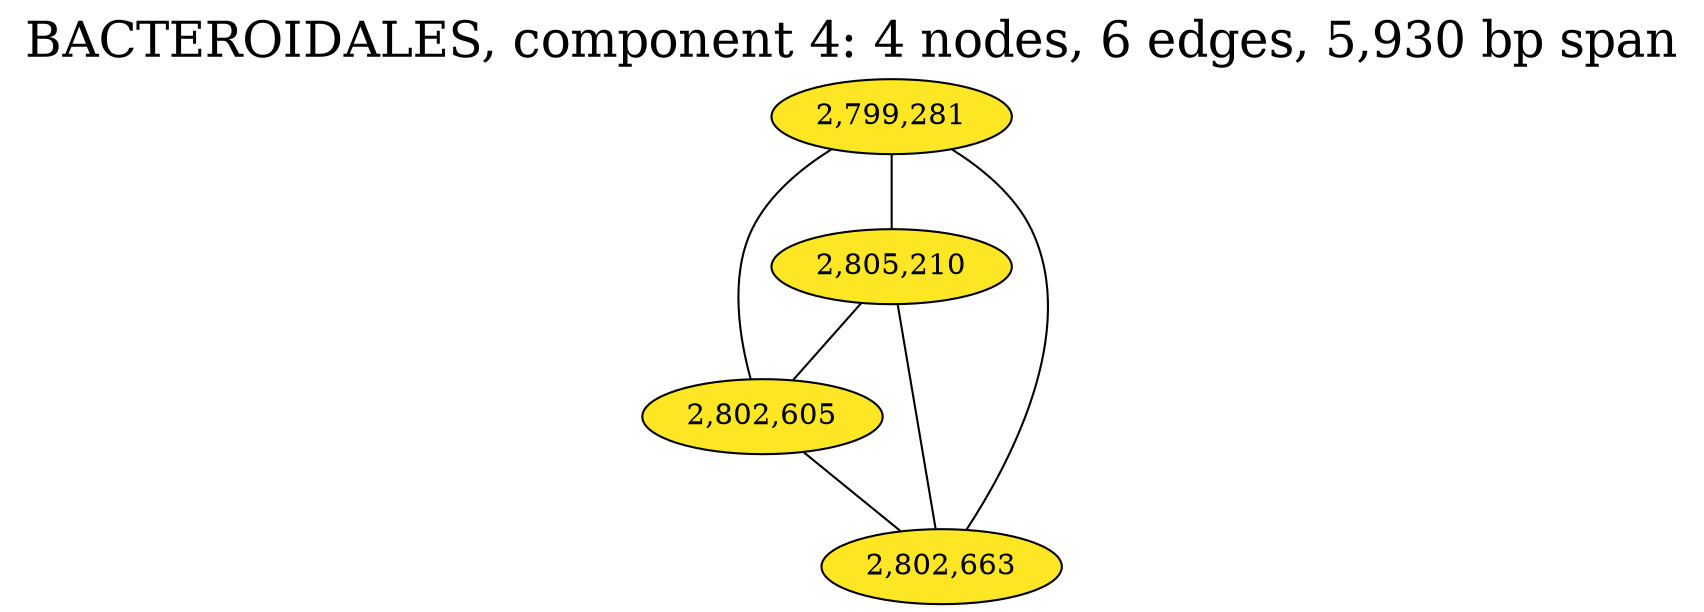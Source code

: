 graph BACTEROIDALES_cc4 {
	overlap="prism50";
	outputorder="edgesfirst";
	node [style="filled"];
	label="BACTEROIDALES, component 4: 4 nodes, 6 edges, 5,930 bp span";
	labelloc="t";
	fontsize=24;
	"2,799,281" [fillcolor="#fde725", fontcolor="#000000"];
	"2,805,210" [fillcolor="#fde725", fontcolor="#000000"];
	"2,802,605" [fillcolor="#fde725", fontcolor="#000000"];
	"2,802,663" [fillcolor="#fde725", fontcolor="#000000"];
	"2,799,281" -- "2,802,605";
	"2,799,281" -- "2,802,663";
	"2,799,281" -- "2,805,210";
	"2,805,210" -- "2,802,605";
	"2,805,210" -- "2,802,663";
	"2,802,605" -- "2,802,663";
}